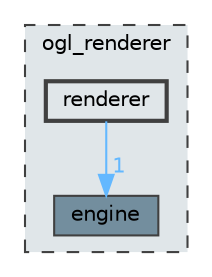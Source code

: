 digraph "C:/Users/s239074/Documents/ogl_renderer/ogl_renderer/renderer"
{
 // LATEX_PDF_SIZE
  bgcolor="transparent";
  edge [fontname=Helvetica,fontsize=10,labelfontname=Helvetica,labelfontsize=10];
  node [fontname=Helvetica,fontsize=10,shape=box,height=0.2,width=0.4];
  compound=true
  subgraph clusterdir_2b2a168c9e13632d0f1f804bd0adc88f {
    graph [ bgcolor="#e0e6e9", pencolor="grey25", label="ogl_renderer", fontname=Helvetica,fontsize=10 style="filled,dashed", URL="dir_2b2a168c9e13632d0f1f804bd0adc88f.html",tooltip=""]
  dir_0ab00c0635e63e1504d17e57dc41b5b8 [label="engine", fillcolor="#738e9e", color="grey25", style="filled", URL="dir_0ab00c0635e63e1504d17e57dc41b5b8.html",tooltip=""];
  dir_1b3b63ba526ce20b68b39a898b8fe507 [label="renderer", fillcolor="#e0e6e9", color="grey25", style="filled,bold", URL="dir_1b3b63ba526ce20b68b39a898b8fe507.html",tooltip=""];
  }
  dir_1b3b63ba526ce20b68b39a898b8fe507->dir_0ab00c0635e63e1504d17e57dc41b5b8 [headlabel="1", labeldistance=1.5 headhref="dir_000003_000000.html" color="steelblue1" fontcolor="steelblue1"];
}
